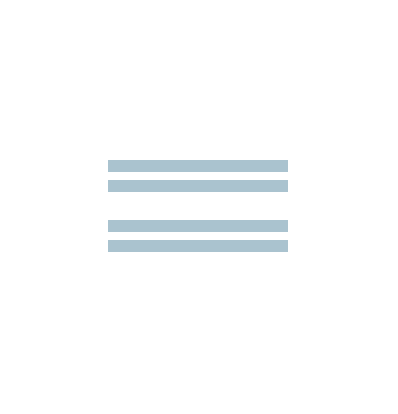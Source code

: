 <mxfile version="24.5.3" type="device">
  <diagram name="Page-1" id="ZcRAXSWJTWcisyccbfvs">
    <mxGraphModel dx="691" dy="-374" grid="1" gridSize="1" guides="1" tooltips="1" connect="1" arrows="1" fold="1" page="0" pageScale="1" pageWidth="827" pageHeight="1169" math="0" shadow="0">
      <root>
        <mxCell id="0" />
        <mxCell id="1" parent="0" />
        <mxCell id="8Hfyr7WBZAyte62RLOXz-34" value="" style="rounded=0;whiteSpace=wrap;html=1;strokeColor=none;fillColor=none;" parent="1" vertex="1">
          <mxGeometry x="249" y="807" width="198" height="206" as="geometry" />
        </mxCell>
        <mxCell id="8Hfyr7WBZAyte62RLOXz-1" value="" style="endArrow=none;html=1;rounded=0;strokeWidth=6;strokeColor=#FFFFFF;" parent="1" edge="1">
          <mxGeometry width="50" height="50" relative="1" as="geometry">
            <mxPoint x="418" y="900" as="sourcePoint" />
            <mxPoint x="418" y="920" as="targetPoint" />
            <Array as="points">
              <mxPoint x="418" y="940" />
              <mxPoint x="378" y="980" />
              <mxPoint x="318" y="980" />
              <mxPoint x="278" y="940" />
              <mxPoint x="278" y="880" />
              <mxPoint x="318" y="840" />
              <mxPoint x="378" y="840" />
              <mxPoint x="418" y="880" />
            </Array>
          </mxGeometry>
        </mxCell>
        <mxCell id="8Hfyr7WBZAyte62RLOXz-2" value="" style="endArrow=none;html=1;rounded=0;strokeWidth=6;strokeColor=#FFFFFF;" parent="1" edge="1">
          <mxGeometry width="50" height="50" relative="1" as="geometry">
            <mxPoint x="428" y="900" as="sourcePoint" />
            <mxPoint x="428" y="920" as="targetPoint" />
            <Array as="points">
              <mxPoint x="428" y="945" />
              <mxPoint x="383" y="990" />
              <mxPoint x="313" y="990" />
              <mxPoint x="268" y="945" />
              <mxPoint x="268" y="875" />
              <mxPoint x="313" y="830" />
              <mxPoint x="383" y="830" />
              <mxPoint x="428" y="875" />
            </Array>
          </mxGeometry>
        </mxCell>
        <mxCell id="8Hfyr7WBZAyte62RLOXz-21" value="" style="shape=trapezoid;perimeter=trapezoidPerimeter;whiteSpace=wrap;html=1;fixedSize=1;strokeColor=none;fillColor=#FFFFFF;size=22;" parent="1" vertex="1">
          <mxGeometry x="303" y="852" width="90" height="21" as="geometry" />
        </mxCell>
        <mxCell id="8Hfyr7WBZAyte62RLOXz-22" value="" style="shape=trapezoid;perimeter=trapezoidPerimeter;whiteSpace=wrap;html=1;fixedSize=1;strokeColor=none;fillColor=#FFFFFF;rotation=-180;size=22;" parent="1" vertex="1">
          <mxGeometry x="303" y="947" width="90" height="23" as="geometry" />
        </mxCell>
        <mxCell id="8Hfyr7WBZAyte62RLOXz-7" value="" style="rounded=0;whiteSpace=wrap;html=1;strokeColor=none;fillColor=#AAC3CF;" parent="1" vertex="1">
          <mxGeometry x="303" y="887" width="90" height="6" as="geometry" />
        </mxCell>
        <mxCell id="8Hfyr7WBZAyte62RLOXz-9" value="" style="rounded=0;whiteSpace=wrap;html=1;strokeColor=none;fillColor=#AAC3CF;" parent="1" vertex="1">
          <mxGeometry x="303" y="897" width="90" height="6" as="geometry" />
        </mxCell>
        <mxCell id="8Hfyr7WBZAyte62RLOXz-15" value="" style="rounded=0;whiteSpace=wrap;html=1;strokeColor=none;fillColor=#AAC3CF;" parent="1" vertex="1">
          <mxGeometry x="303" y="917" width="90" height="6" as="geometry" />
        </mxCell>
        <mxCell id="8Hfyr7WBZAyte62RLOXz-17" value="" style="rounded=0;whiteSpace=wrap;html=1;strokeColor=none;fillColor=#AAC3CF;" parent="1" vertex="1">
          <mxGeometry x="303" y="927" width="90" height="6" as="geometry" />
        </mxCell>
      </root>
    </mxGraphModel>
  </diagram>
</mxfile>
